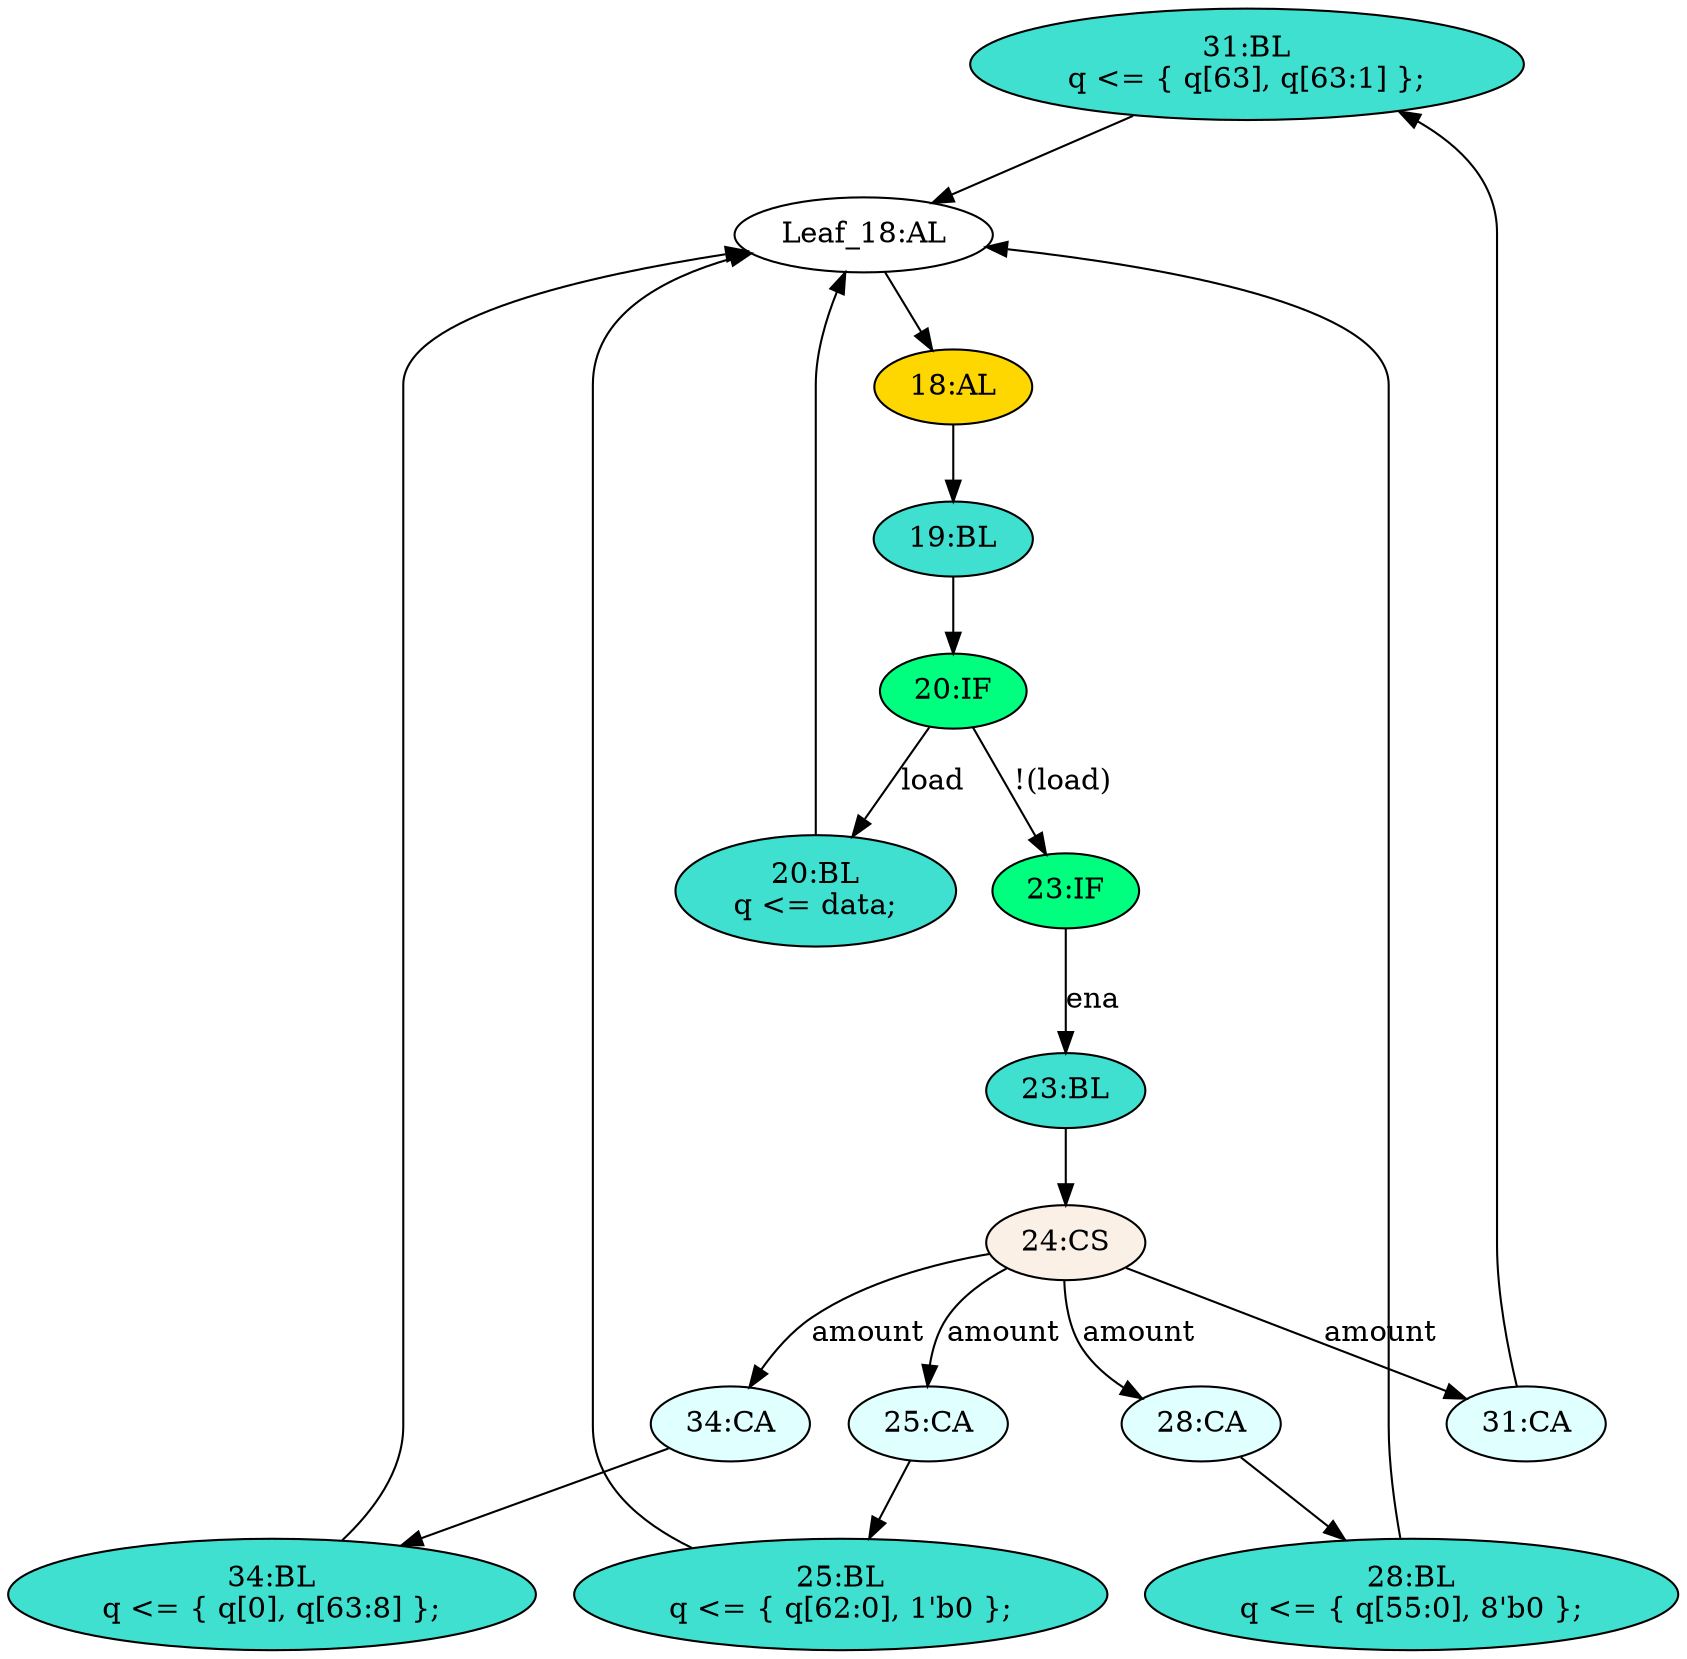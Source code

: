 strict digraph "compose( ,  )" {
	node [label="\N"];
	"31:BL"	[ast="<pyverilog.vparser.ast.Block object at 0x7f158c7aa250>",
		fillcolor=turquoise,
		label="31:BL
q <= { q[63], q[63:1] };",
		statements="[<pyverilog.vparser.ast.NonblockingSubstitution object at 0x7f158c746550>]",
		style=filled,
		typ=Block];
	"Leaf_18:AL"	[def_var="['q']",
		label="Leaf_18:AL"];
	"31:BL" -> "Leaf_18:AL"	[cond="[]",
		lineno=None];
	"20:BL"	[ast="<pyverilog.vparser.ast.Block object at 0x7f158c723790>",
		fillcolor=turquoise,
		label="20:BL
q <= data;",
		statements="[<pyverilog.vparser.ast.NonblockingSubstitution object at 0x7f158c723210>]",
		style=filled,
		typ=Block];
	"20:BL" -> "Leaf_18:AL"	[cond="[]",
		lineno=None];
	"24:CS"	[ast="<pyverilog.vparser.ast.CaseStatement object at 0x7f158c3983d0>",
		fillcolor=linen,
		label="24:CS",
		statements="[]",
		style=filled,
		typ=CaseStatement];
	"31:CA"	[ast="<pyverilog.vparser.ast.Case object at 0x7f158c7aae90>",
		fillcolor=lightcyan,
		label="31:CA",
		statements="[]",
		style=filled,
		typ=Case];
	"24:CS" -> "31:CA"	[cond="['amount']",
		label=amount,
		lineno=24];
	"34:CA"	[ast="<pyverilog.vparser.ast.Case object at 0x7f158c398cd0>",
		fillcolor=lightcyan,
		label="34:CA",
		statements="[]",
		style=filled,
		typ=Case];
	"24:CS" -> "34:CA"	[cond="['amount']",
		label=amount,
		lineno=24];
	"25:CA"	[ast="<pyverilog.vparser.ast.Case object at 0x7f158c731390>",
		fillcolor=lightcyan,
		label="25:CA",
		statements="[]",
		style=filled,
		typ=Case];
	"24:CS" -> "25:CA"	[cond="['amount']",
		label=amount,
		lineno=24];
	"28:CA"	[ast="<pyverilog.vparser.ast.Case object at 0x7f158c726ad0>",
		fillcolor=lightcyan,
		label="28:CA",
		statements="[]",
		style=filled,
		typ=Case];
	"24:CS" -> "28:CA"	[cond="['amount']",
		label=amount,
		lineno=24];
	"34:BL"	[ast="<pyverilog.vparser.ast.Block object at 0x7f158c398d10>",
		fillcolor=turquoise,
		label="34:BL
q <= { q[0], q[63:8] };",
		statements="[<pyverilog.vparser.ast.NonblockingSubstitution object at 0x7f158c398290>]",
		style=filled,
		typ=Block];
	"34:BL" -> "Leaf_18:AL"	[cond="[]",
		lineno=None];
	"19:BL"	[ast="<pyverilog.vparser.ast.Block object at 0x7f158c723d10>",
		fillcolor=turquoise,
		label="19:BL",
		statements="[]",
		style=filled,
		typ=Block];
	"20:IF"	[ast="<pyverilog.vparser.ast.IfStatement object at 0x7f158c723ed0>",
		fillcolor=springgreen,
		label="20:IF",
		statements="[]",
		style=filled,
		typ=IfStatement];
	"19:BL" -> "20:IF"	[cond="[]",
		lineno=None];
	"18:AL"	[ast="<pyverilog.vparser.ast.Always object at 0x7f158c7371d0>",
		clk_sens=True,
		fillcolor=gold,
		label="18:AL",
		sens="['clk']",
		statements="[]",
		style=filled,
		typ=Always,
		use_var="['load', 'ena', 'amount', 'data', 'q']"];
	"Leaf_18:AL" -> "18:AL";
	"20:IF" -> "20:BL"	[cond="['load']",
		label=load,
		lineno=20];
	"23:IF"	[ast="<pyverilog.vparser.ast.IfStatement object at 0x7f158c6ce550>",
		fillcolor=springgreen,
		label="23:IF",
		statements="[]",
		style=filled,
		typ=IfStatement];
	"20:IF" -> "23:IF"	[cond="['load']",
		label="!(load)",
		lineno=20];
	"25:BL"	[ast="<pyverilog.vparser.ast.Block object at 0x7f158c731650>",
		fillcolor=turquoise,
		label="25:BL
q <= { q[62:0], 1'b0 };",
		statements="[<pyverilog.vparser.ast.NonblockingSubstitution object at 0x7f158c726e90>]",
		style=filled,
		typ=Block];
	"25:BL" -> "Leaf_18:AL"	[cond="[]",
		lineno=None];
	"23:BL"	[ast="<pyverilog.vparser.ast.Block object at 0x7f158c6cecd0>",
		fillcolor=turquoise,
		label="23:BL",
		statements="[]",
		style=filled,
		typ=Block];
	"23:BL" -> "24:CS"	[cond="[]",
		lineno=None];
	"28:BL"	[ast="<pyverilog.vparser.ast.Block object at 0x7f158c726150>",
		fillcolor=turquoise,
		label="28:BL
q <= { q[55:0], 8'b0 };",
		statements="[<pyverilog.vparser.ast.NonblockingSubstitution object at 0x7f158dfbf450>]",
		style=filled,
		typ=Block];
	"28:BL" -> "Leaf_18:AL"	[cond="[]",
		lineno=None];
	"31:CA" -> "31:BL"	[cond="[]",
		lineno=None];
	"34:CA" -> "34:BL"	[cond="[]",
		lineno=None];
	"18:AL" -> "19:BL"	[cond="[]",
		lineno=None];
	"23:IF" -> "23:BL"	[cond="['ena']",
		label=ena,
		lineno=23];
	"25:CA" -> "25:BL"	[cond="[]",
		lineno=None];
	"28:CA" -> "28:BL"	[cond="[]",
		lineno=None];
}
